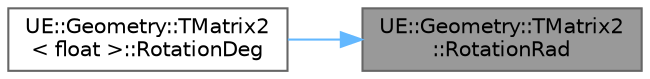 digraph "UE::Geometry::TMatrix2::RotationRad"
{
 // INTERACTIVE_SVG=YES
 // LATEX_PDF_SIZE
  bgcolor="transparent";
  edge [fontname=Helvetica,fontsize=10,labelfontname=Helvetica,labelfontsize=10];
  node [fontname=Helvetica,fontsize=10,shape=box,height=0.2,width=0.4];
  rankdir="RL";
  Node1 [id="Node000001",label="UE::Geometry::TMatrix2\l::RotationRad",height=0.2,width=0.4,color="gray40", fillcolor="grey60", style="filled", fontcolor="black",tooltip=" "];
  Node1 -> Node2 [id="edge1_Node000001_Node000002",dir="back",color="steelblue1",style="solid",tooltip=" "];
  Node2 [id="Node000002",label="UE::Geometry::TMatrix2\l\< float \>::RotationDeg",height=0.2,width=0.4,color="grey40", fillcolor="white", style="filled",URL="$de/d2a/structUE_1_1Geometry_1_1TMatrix2.html#a04e40e3ebba95b31b4326c889659b34e",tooltip=" "];
}
